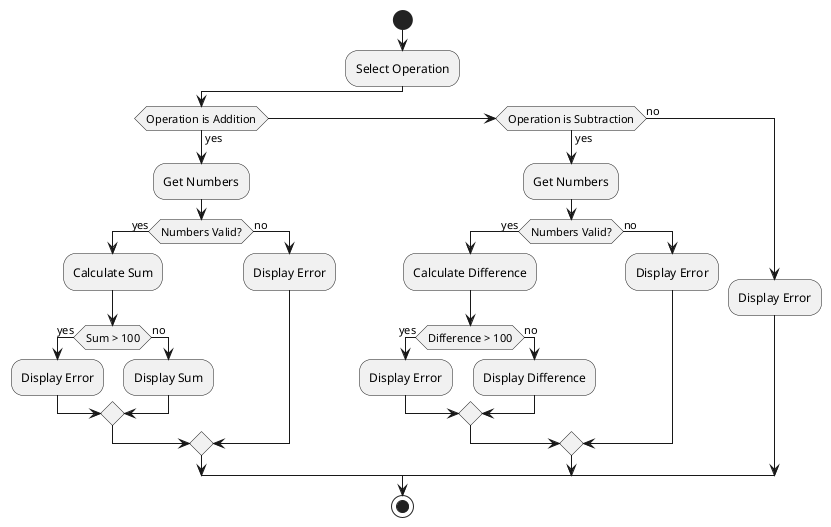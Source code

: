 @startuml
start
:Select Operation;

if (Operation is Addition) then (yes)
  :Get Numbers;
  if (Numbers Valid?) then (yes)
    :Calculate Sum;
    if (Sum > 100) then (yes)
      :Display Error;
    else (no)
      :Display Sum;
    endif
  else (no)
    :Display Error;
  endif
elseif (Operation is Subtraction) then (yes)
  :Get Numbers;
  if (Numbers Valid?) then (yes)
    :Calculate Difference;
    if (Difference > 100) then (yes)
      :Display Error;
    else (no)
      :Display Difference;
    endif
  else (no)
    :Display Error;
  endif
else (no)
  :Display Error;
endif

stop
@enduml
